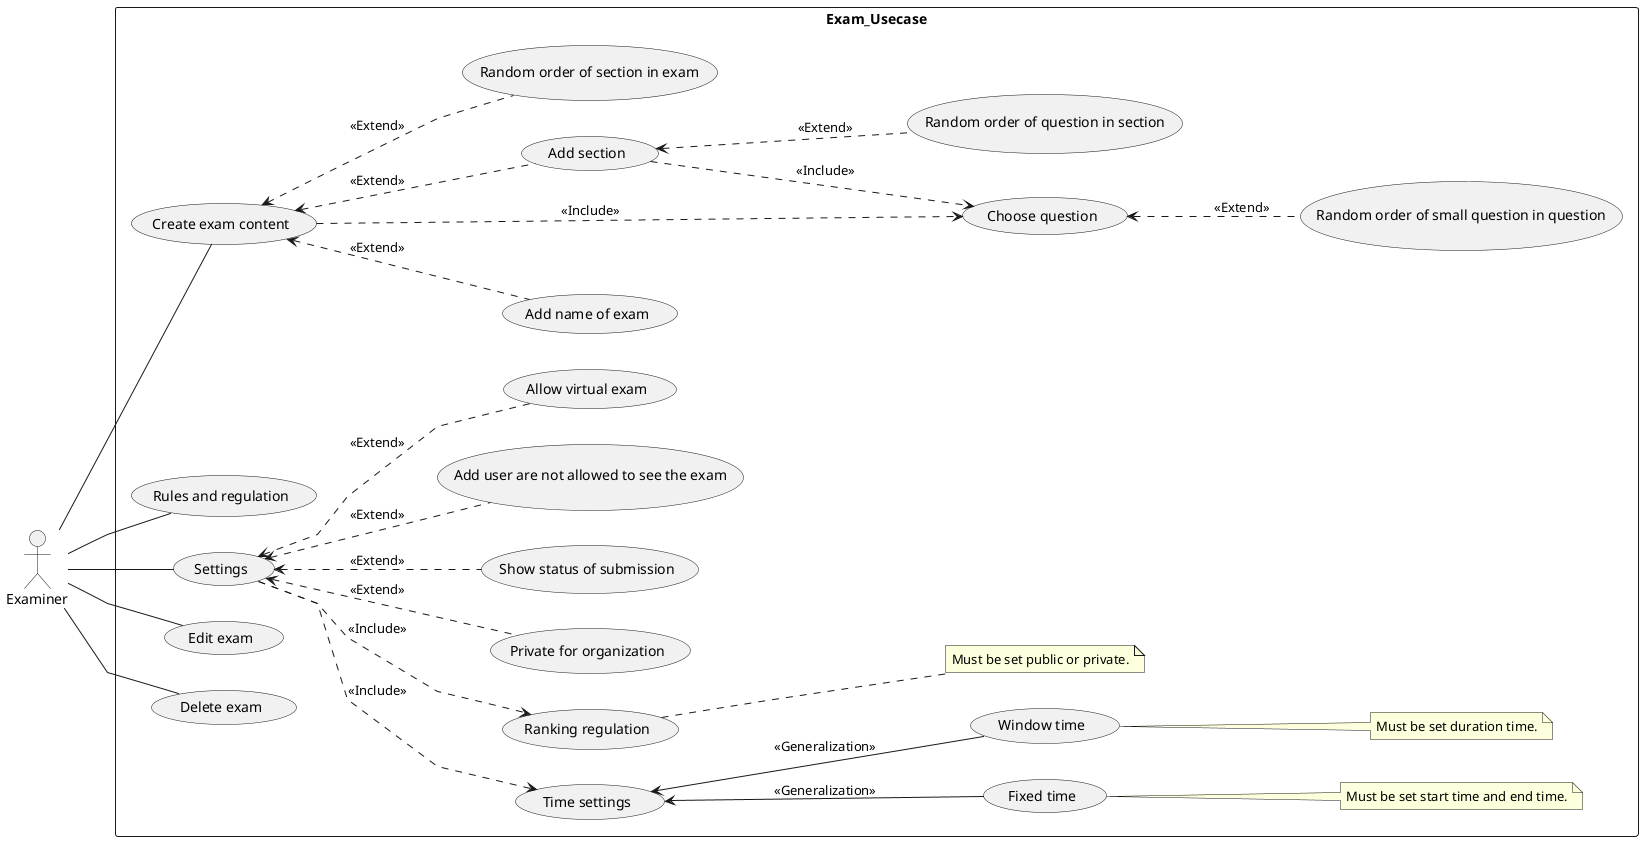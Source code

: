 @startuml Examiner-Question-Usecase
left to right direction
skinparam linetype polyline

rectangle Exam_Usecase {
    usecase "Create exam content" as CreateExam

    usecase "Add name of exam" as AddExamName    
    usecase "Choose question" as ChooseQuestion
    usecase "Random order of small question in question" as RandomSmallQuestionInQuestion

    usecase "Add section" as AddSection
    usecase "Random order of question in section" as RandomQuestionInSection

    usecase "Random order of section in exam" as RandomSectionInExam
    usecase "Rules and regulation" as RulesAndRegulation

    usecase "Settings" as Settings
    usecase "Time settings" as TimeSettings

    usecase "Fixed time" as FixedTime
    note right of FixedTime
        Must be set start time and end time.
    end note

    usecase "Window time" as WindowTime
    note right of WindowTime
        Must be set duration time.
    end note

    usecase "Ranking regulation" as RankingRegulation
    note right of RankingRegulation 
        Must be set public or private.
    end note

    usecase "Private for organization" as PrivateForOrganization
    usecase "Show status of submission" as ShowStatusOfSubmission

    usecase "Add user are not allowed to see the exam" as AddUserAreNotAllowedToSeeTheExam
    usecase "Allow virtual exam" as AllowVirtualExam

    usecase "Edit exam" as EditExam
    usecase "Delete exam" as DeleteExam
}

actor Examiner

' Actor - Usecase relation
Examiner -- CreateExam
Examiner -- EditExam
Examiner -- DeleteExam
Examiner -- Settings
Examiner -- RulesAndRegulation

' Usecase relation

CreateExam ..> ChooseQuestion : <<Include>>
CreateExam <.. AddExamName : <<Extend>>

ChooseQuestion <.. RandomSmallQuestionInQuestion : <<Extend>>

CreateExam <.. AddSection : <<Extend>>

AddSection ..> ChooseQuestion : <<Include>>
AddSection <.. RandomQuestionInSection : <<Extend>>

CreateExam <.. RandomSectionInExam : <<Extend>>

Settings ..> TimeSettings : <<Include>>
Settings ..> RankingRegulation : <<Include>>
Settings <.. PrivateForOrganization : <<Extend>>
Settings <.. ShowStatusOfSubmission : <<Extend>>
Settings <.. AddUserAreNotAllowedToSeeTheExam : <<Extend>>
Settings <.. AllowVirtualExam : <<Extend>>

TimeSettings <-- FixedTime : <<Generalization>>
TimeSettings <-- WindowTime : <<Generalization>>

@enduml